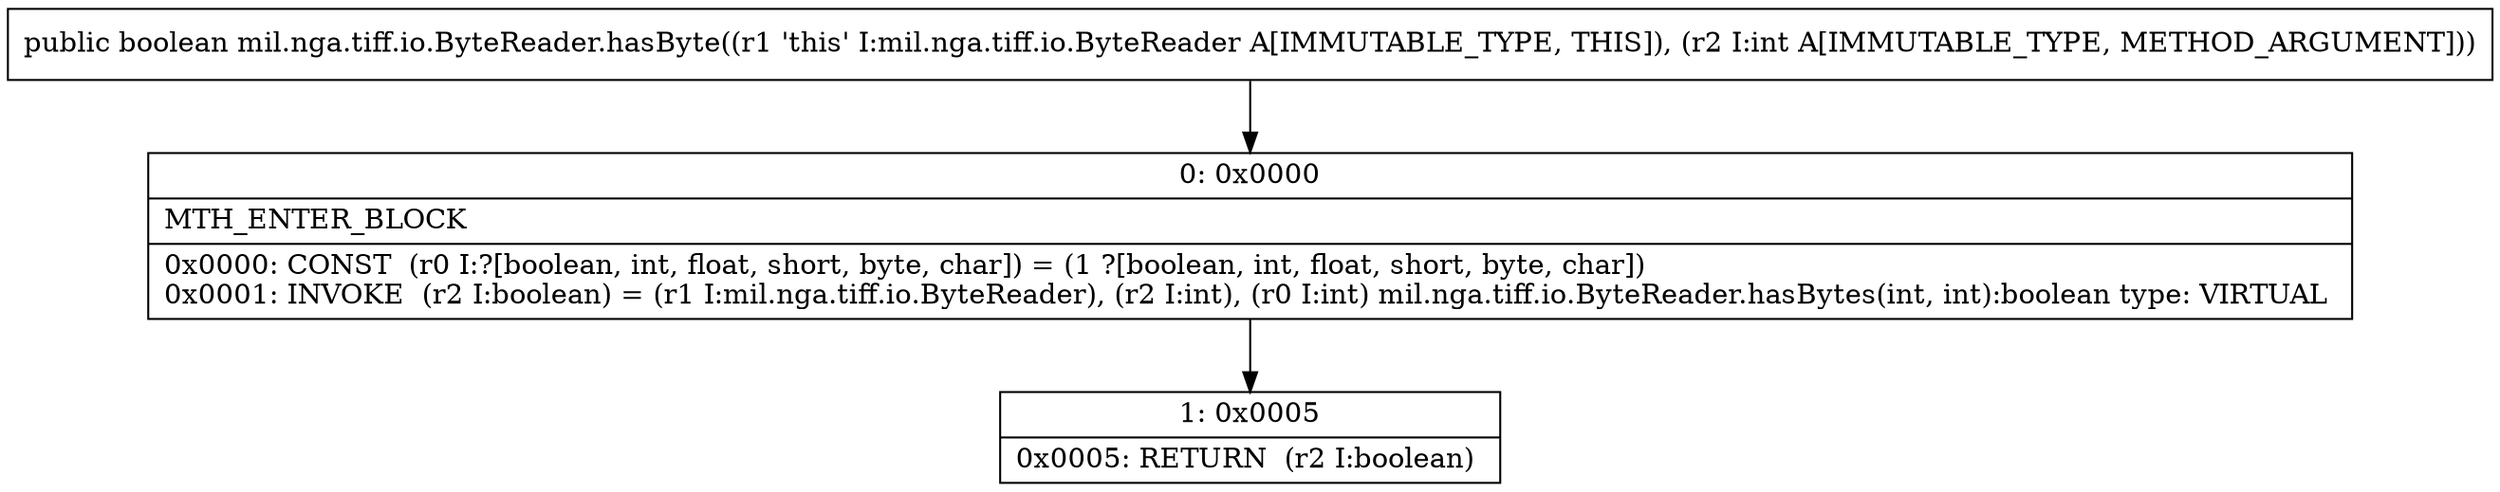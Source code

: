 digraph "CFG formil.nga.tiff.io.ByteReader.hasByte(I)Z" {
Node_0 [shape=record,label="{0\:\ 0x0000|MTH_ENTER_BLOCK\l|0x0000: CONST  (r0 I:?[boolean, int, float, short, byte, char]) = (1 ?[boolean, int, float, short, byte, char]) \l0x0001: INVOKE  (r2 I:boolean) = (r1 I:mil.nga.tiff.io.ByteReader), (r2 I:int), (r0 I:int) mil.nga.tiff.io.ByteReader.hasBytes(int, int):boolean type: VIRTUAL \l}"];
Node_1 [shape=record,label="{1\:\ 0x0005|0x0005: RETURN  (r2 I:boolean) \l}"];
MethodNode[shape=record,label="{public boolean mil.nga.tiff.io.ByteReader.hasByte((r1 'this' I:mil.nga.tiff.io.ByteReader A[IMMUTABLE_TYPE, THIS]), (r2 I:int A[IMMUTABLE_TYPE, METHOD_ARGUMENT])) }"];
MethodNode -> Node_0;
Node_0 -> Node_1;
}

